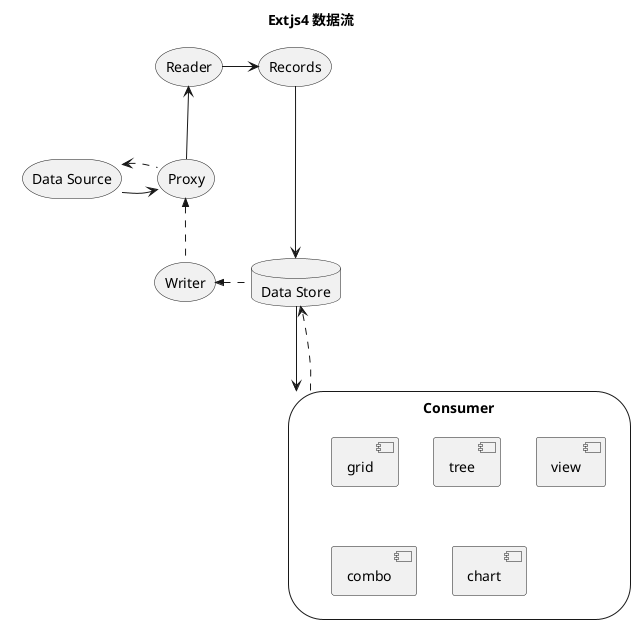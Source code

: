@startuml
title Extjs4 数据流
skinparam package<<Layout>> {
  borderColor Transparent
  backgroundColor Transparent
  fontColor Transparent
  stereotypeFontColor Transparent
}
skinparam shadowing false

package foo <<Layout>> {
    storage "Data Source" as DS
    storage "Proxy" as P
}
storage "Reader" as R
storage "Writer" as W
storage "Records" as Rs


storage Consumer {
    component grid
    component tree
    component view
    component combo
    component chart
}

database "Data Store" as Store


DS -r-> P
P .l.> DS
P -u-> R
W .u.>> P
R -> Rs

Rs -d-> Store
Store .l.>> W
Store ---> Consumer
Consumer ..> Store
@enduml